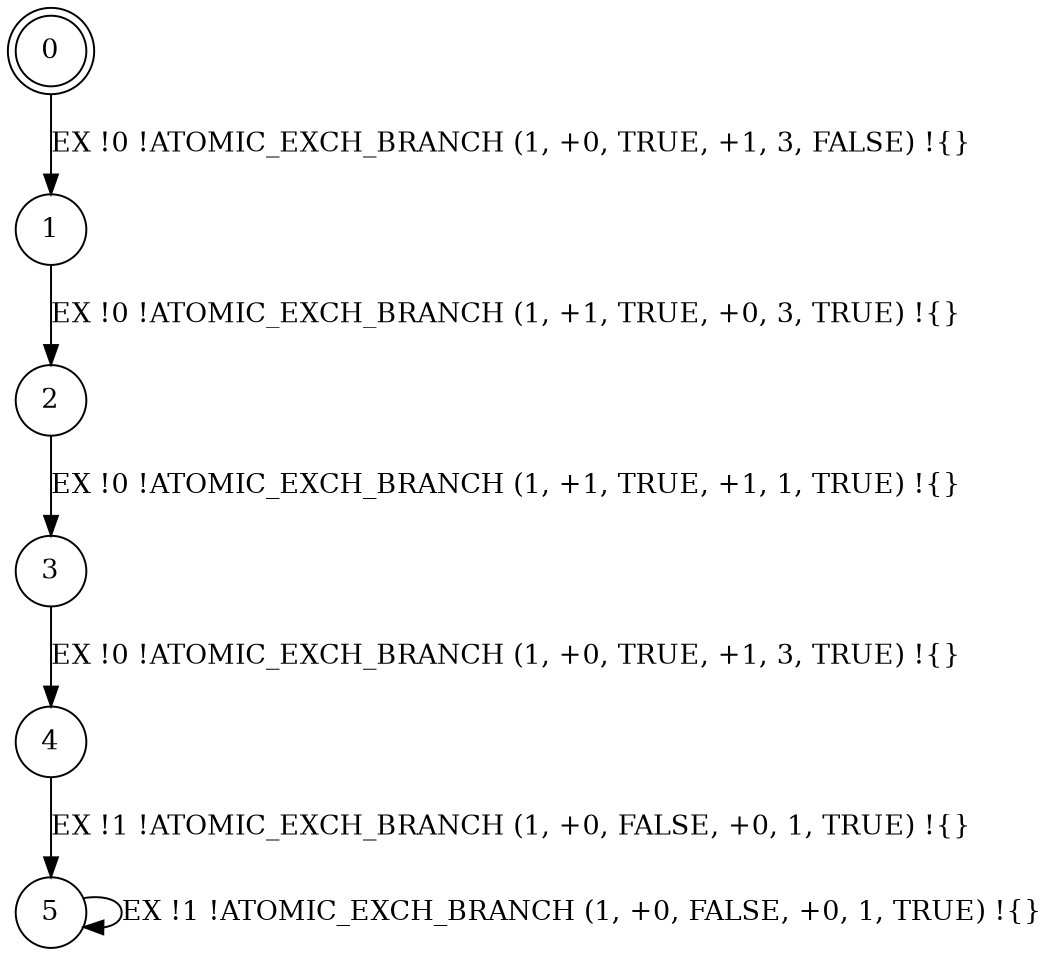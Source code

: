digraph BCG {
size = "7, 10.5";
center = TRUE;
node [shape = circle];
0 [peripheries = 2];
0 -> 1 [label = "EX !0 !ATOMIC_EXCH_BRANCH (1, +0, TRUE, +1, 3, FALSE) !{}"];
1 -> 2 [label = "EX !0 !ATOMIC_EXCH_BRANCH (1, +1, TRUE, +0, 3, TRUE) !{}"];
2 -> 3 [label = "EX !0 !ATOMIC_EXCH_BRANCH (1, +1, TRUE, +1, 1, TRUE) !{}"];
3 -> 4 [label = "EX !0 !ATOMIC_EXCH_BRANCH (1, +0, TRUE, +1, 3, TRUE) !{}"];
4 -> 5 [label = "EX !1 !ATOMIC_EXCH_BRANCH (1, +0, FALSE, +0, 1, TRUE) !{}"];
5 -> 5 [label = "EX !1 !ATOMIC_EXCH_BRANCH (1, +0, FALSE, +0, 1, TRUE) !{}"];
}
